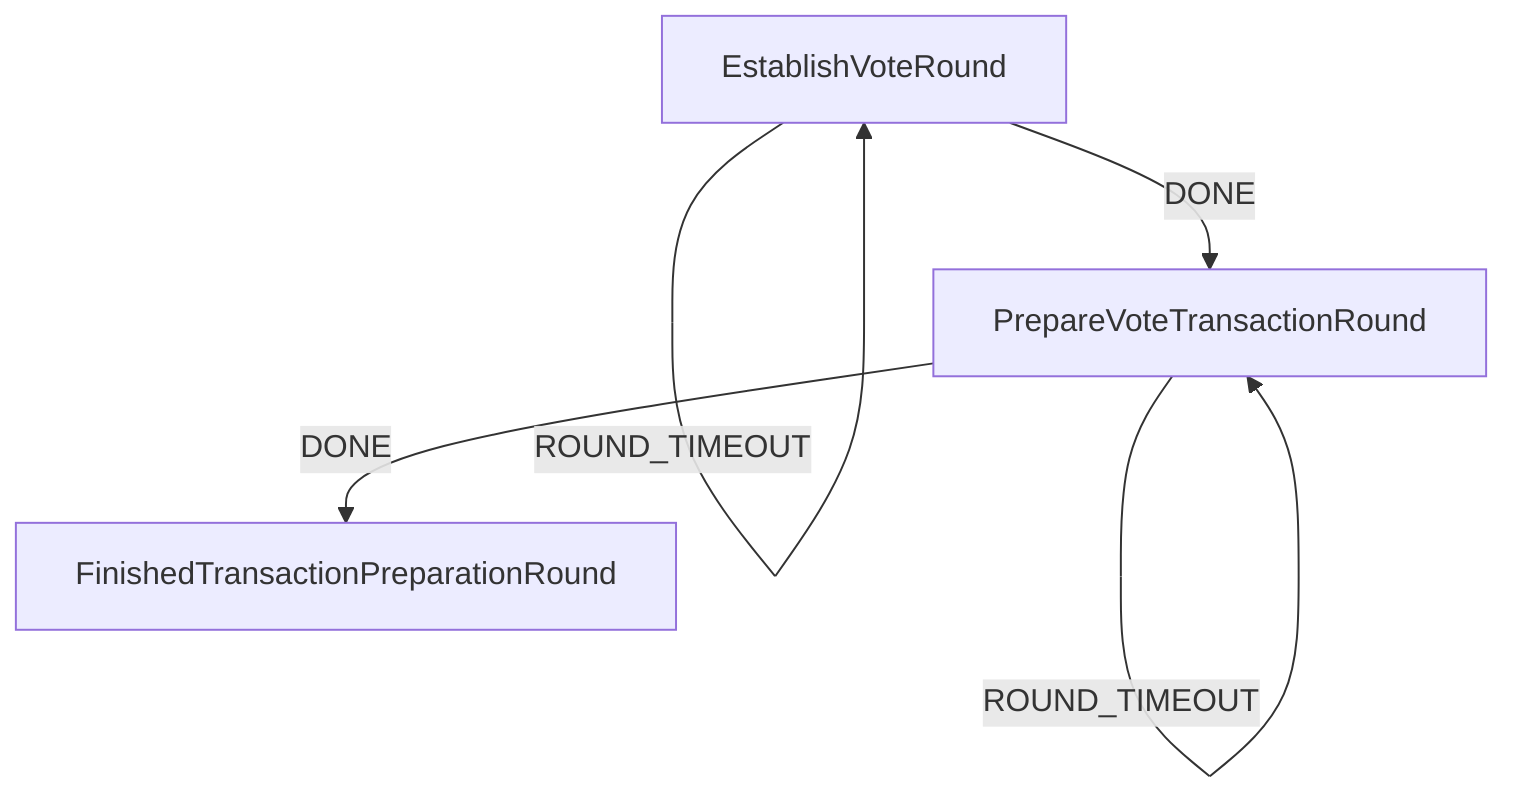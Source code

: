 graph TD
  EstablishVoteRound
  EstablishVoteRound
  FinishedTransactionPreparationRound
  PrepareVoteTransactionRound
  EstablishVoteRound -->|CONTRACT_ERROR| EstablishVoteRound
  EstablishVoteRound -->|DONE| PrepareVoteTransactionRound
  EstablishVoteRound -->|NO_MAJORITY| EstablishVoteRound
  EstablishVoteRound -->|ROUND_TIMEOUT| EstablishVoteRound
  PrepareVoteTransactionRound -->|CONTRACT_ERROR| PrepareVoteTransactionRound
  PrepareVoteTransactionRound -->|DONE| FinishedTransactionPreparationRound
  PrepareVoteTransactionRound -->|NO_MAJORITY| PrepareVoteTransactionRound
  PrepareVoteTransactionRound -->|ROUND_TIMEOUT| PrepareVoteTransactionRound